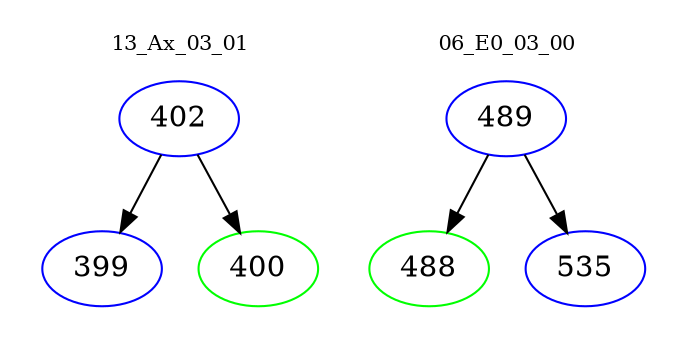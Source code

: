 digraph{
subgraph cluster_0 {
color = white
label = "13_Ax_03_01";
fontsize=10;
T0_402 [label="402", color="blue"]
T0_402 -> T0_399 [color="black"]
T0_399 [label="399", color="blue"]
T0_402 -> T0_400 [color="black"]
T0_400 [label="400", color="green"]
}
subgraph cluster_1 {
color = white
label = "06_E0_03_00";
fontsize=10;
T1_489 [label="489", color="blue"]
T1_489 -> T1_488 [color="black"]
T1_488 [label="488", color="green"]
T1_489 -> T1_535 [color="black"]
T1_535 [label="535", color="blue"]
}
}
